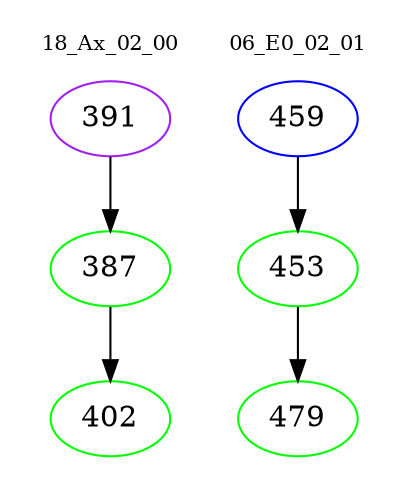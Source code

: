 digraph{
subgraph cluster_0 {
color = white
label = "18_Ax_02_00";
fontsize=10;
T0_391 [label="391", color="purple"]
T0_391 -> T0_387 [color="black"]
T0_387 [label="387", color="green"]
T0_387 -> T0_402 [color="black"]
T0_402 [label="402", color="green"]
}
subgraph cluster_1 {
color = white
label = "06_E0_02_01";
fontsize=10;
T1_459 [label="459", color="blue"]
T1_459 -> T1_453 [color="black"]
T1_453 [label="453", color="green"]
T1_453 -> T1_479 [color="black"]
T1_479 [label="479", color="green"]
}
}
